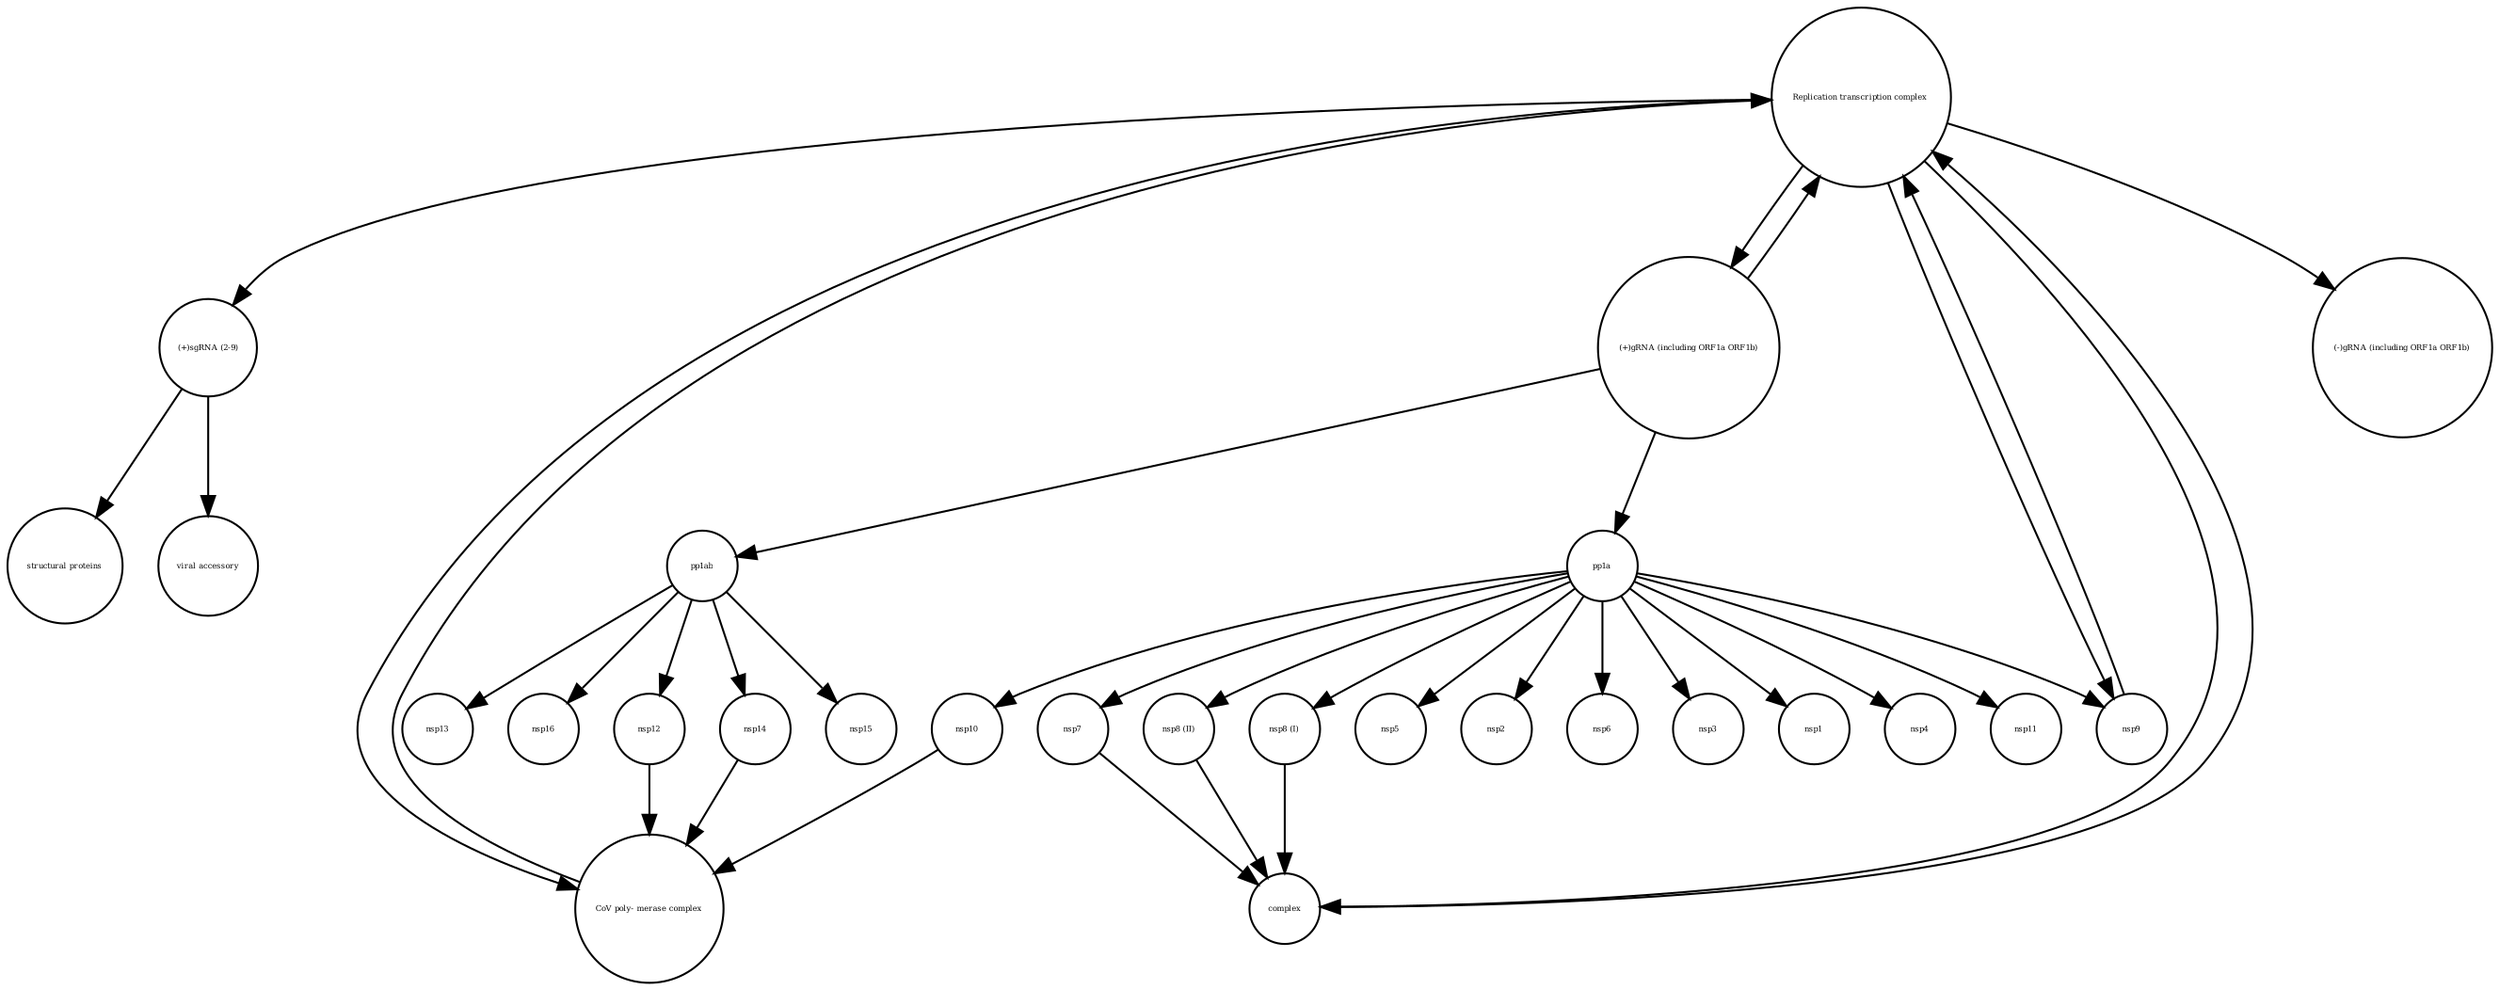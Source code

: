 strict digraph  {
"viral accessory" [annotation="", bipartite=0, cls=macromolecule, fontsize=4, label="viral accessory", shape=circle];
complex [annotation="", bipartite=0, cls=complex, fontsize=4, label=complex, shape=circle];
nsp3 [annotation="", bipartite=0, cls=macromolecule, fontsize=4, label=nsp3, shape=circle];
"CoV poly- merase complex" [annotation="", bipartite=0, cls=complex, fontsize=4, label="CoV poly- merase complex", shape=circle];
"nsp8 (I)" [annotation="", bipartite=0, cls=macromolecule, fontsize=4, label="nsp8 (I)", shape=circle];
"Replication transcription complex " [annotation="", bipartite=0, cls=complex, fontsize=4, label="Replication transcription complex ", shape=circle];
nsp13 [annotation="", bipartite=0, cls=macromolecule, fontsize=4, label=nsp13, shape=circle];
pp1ab [annotation="", bipartite=0, cls=macromolecule, fontsize=4, label=pp1ab, shape=circle];
"(+)sgRNA (2-9)" [annotation="", bipartite=0, cls="nucleic acid feature", fontsize=4, label="(+)sgRNA (2-9)", shape=circle];
nsp14 [annotation="", bipartite=0, cls=macromolecule, fontsize=4, label=nsp14, shape=circle];
"structural proteins" [annotation="", bipartite=0, cls=macromolecule, fontsize=4, label="structural proteins", shape=circle];
nsp7 [annotation="", bipartite=0, cls=macromolecule, fontsize=4, label=nsp7, shape=circle];
nsp10 [annotation="", bipartite=0, cls=macromolecule, fontsize=4, label=nsp10, shape=circle];
nsp12 [annotation="", bipartite=0, cls=macromolecule, fontsize=4, label=nsp12, shape=circle];
nsp1 [annotation="", bipartite=0, cls=macromolecule, fontsize=4, label=nsp1, shape=circle];
"(-)gRNA (including ORF1a ORF1b)" [annotation="", bipartite=0, cls="nucleic acid feature", fontsize=4, label="(-)gRNA (including ORF1a ORF1b)", shape=circle];
nsp4 [annotation="", bipartite=0, cls=macromolecule, fontsize=4, label=nsp4, shape=circle];
"nsp8 (II)" [annotation="", bipartite=0, cls=macromolecule, fontsize=4, label="nsp8 (II)", shape=circle];
nsp16 [annotation="", bipartite=0, cls=macromolecule, fontsize=4, label=nsp16, shape=circle];
pp1a [annotation="", bipartite=0, cls=macromolecule, fontsize=4, label=pp1a, shape=circle];
nsp11 [annotation="", bipartite=0, cls=macromolecule, fontsize=4, label=nsp11, shape=circle];
nsp5 [annotation="", bipartite=0, cls=macromolecule, fontsize=4, label=nsp5, shape=circle];
"(+)gRNA (including ORF1a ORF1b)" [annotation="", bipartite=0, cls="nucleic acid feature", fontsize=4, label="(+)gRNA (including ORF1a ORF1b)", shape=circle];
nsp2 [annotation="", bipartite=0, cls=macromolecule, fontsize=4, label=nsp2, shape=circle];
nsp6 [annotation="", bipartite=0, cls=macromolecule, fontsize=4, label=nsp6, shape=circle];
nsp15 [annotation="", bipartite=0, cls=macromolecule, fontsize=4, label=nsp15, shape=circle];
nsp9 [annotation="", bipartite=0, cls=macromolecule, fontsize=4, label=nsp9, shape=circle];
complex -> "Replication transcription complex "  [annotation="", interaction_type=production];
"CoV poly- merase complex" -> "Replication transcription complex "  [annotation="", interaction_type=production];
"nsp8 (I)" -> complex  [annotation="", interaction_type=production];
"Replication transcription complex " -> "(+)sgRNA (2-9)"  [annotation="", interaction_type="necessary stimulation"];
"Replication transcription complex " -> complex  [annotation="", interaction_type=production];
"Replication transcription complex " -> "(+)gRNA (including ORF1a ORF1b)"  [annotation="", interaction_type=production];
"Replication transcription complex " -> "(-)gRNA (including ORF1a ORF1b)"  [annotation="", interaction_type=production];
"Replication transcription complex " -> "CoV poly- merase complex"  [annotation="", interaction_type=production];
"Replication transcription complex " -> nsp9  [annotation="", interaction_type=production];
pp1ab -> nsp12  [annotation="", interaction_type=production];
pp1ab -> nsp14  [annotation="", interaction_type=production];
pp1ab -> nsp15  [annotation="", interaction_type=production];
pp1ab -> nsp16  [annotation="", interaction_type=production];
pp1ab -> nsp13  [annotation="", interaction_type=production];
"(+)sgRNA (2-9)" -> "structural proteins"  [annotation="", interaction_type="necessary stimulation"];
"(+)sgRNA (2-9)" -> "viral accessory"  [annotation="", interaction_type="necessary stimulation"];
nsp14 -> "CoV poly- merase complex"  [annotation="", interaction_type=production];
nsp7 -> complex  [annotation="", interaction_type=production];
nsp10 -> "CoV poly- merase complex"  [annotation="", interaction_type=production];
nsp12 -> "CoV poly- merase complex"  [annotation="", interaction_type=production];
"nsp8 (II)" -> complex  [annotation="", interaction_type=production];
pp1a -> nsp11  [annotation="", interaction_type=production];
pp1a -> nsp1  [annotation="", interaction_type=production];
pp1a -> nsp5  [annotation="", interaction_type=production];
pp1a -> nsp2  [annotation="", interaction_type=production];
pp1a -> nsp6  [annotation="", interaction_type=production];
pp1a -> nsp3  [annotation="", interaction_type=production];
pp1a -> "nsp8 (I)"  [annotation="", interaction_type=production];
pp1a -> nsp10  [annotation="", interaction_type=production];
pp1a -> nsp4  [annotation="", interaction_type=production];
pp1a -> "nsp8 (II)"  [annotation="", interaction_type=production];
pp1a -> nsp7  [annotation="", interaction_type=production];
pp1a -> nsp9  [annotation="", interaction_type=production];
"(+)gRNA (including ORF1a ORF1b)" -> pp1a  [annotation="", interaction_type="necessary stimulation"];
"(+)gRNA (including ORF1a ORF1b)" -> "Replication transcription complex "  [annotation="", interaction_type=production];
"(+)gRNA (including ORF1a ORF1b)" -> pp1ab  [annotation="", interaction_type="necessary stimulation"];
nsp9 -> "Replication transcription complex "  [annotation="", interaction_type=production];
}
